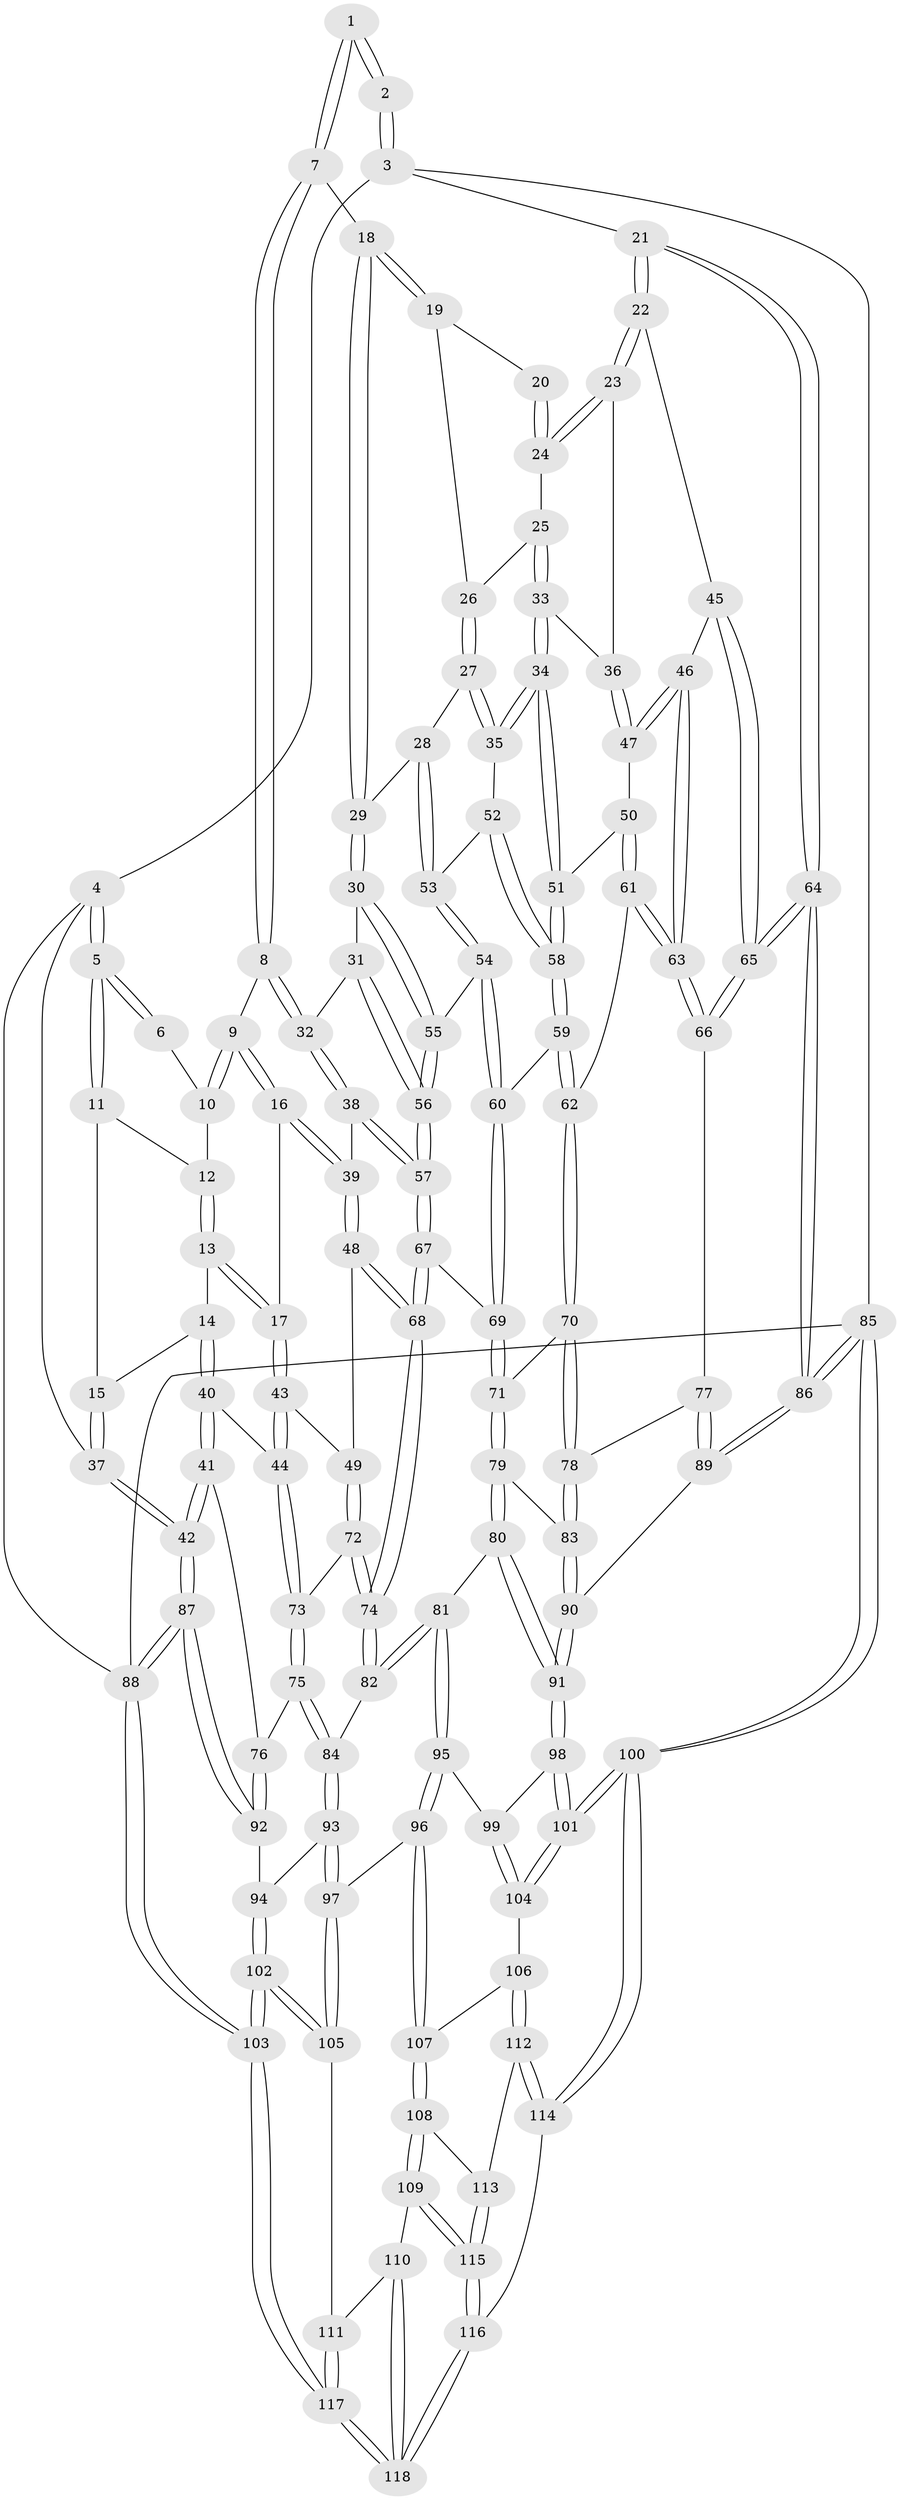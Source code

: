 // coarse degree distribution, {3: 0.2777777777777778, 4: 0.4444444444444444, 2: 0.08333333333333333, 5: 0.16666666666666666, 6: 0.027777777777777776}
// Generated by graph-tools (version 1.1) at 2025/38/03/04/25 23:38:34]
// undirected, 118 vertices, 292 edges
graph export_dot {
  node [color=gray90,style=filled];
  1 [pos="+0.34953919673700035+0"];
  2 [pos="+0.9620412027847184+0"];
  3 [pos="+1+0"];
  4 [pos="+0+0"];
  5 [pos="+0+0"];
  6 [pos="+0.1665693835607412+0"];
  7 [pos="+0.3836396579702231+0"];
  8 [pos="+0.3442134672171625+0.06962105116398944"];
  9 [pos="+0.2094107222722929+0.1724203055515303"];
  10 [pos="+0.1349186380152281+0.09038878837191733"];
  11 [pos="+0.05488795854315624+0.11289463933866116"];
  12 [pos="+0.11133495691731779+0.10922422807534446"];
  13 [pos="+0.08963683512893489+0.19301296726136022"];
  14 [pos="+0.0492324773246491+0.19744068290301145"];
  15 [pos="+0.026603934803250743+0.17964385942598446"];
  16 [pos="+0.20518909499149687+0.18902610325703714"];
  17 [pos="+0.13288261690854228+0.2173304361157687"];
  18 [pos="+0.481830886072403+0.07716690940245792"];
  19 [pos="+0.5905279826026955+0.09602404436142345"];
  20 [pos="+0.9065734654088293+0"];
  21 [pos="+1+0.18894597415860614"];
  22 [pos="+1+0.23233474873565033"];
  23 [pos="+0.8304918817111405+0.161513156410856"];
  24 [pos="+0.8409816744652876+0"];
  25 [pos="+0.6744388599162159+0.16139208948500308"];
  26 [pos="+0.6026053483758702+0.11117390106132244"];
  27 [pos="+0.5718182893935937+0.22380101693596177"];
  28 [pos="+0.5003340610999893+0.21338565741092344"];
  29 [pos="+0.4976568875583865+0.2124195101138387"];
  30 [pos="+0.45695743972697106+0.2539903796900885"];
  31 [pos="+0.37900341975283375+0.25592096923570434"];
  32 [pos="+0.35838277774789834+0.25032244086522587"];
  33 [pos="+0.6828462246738589+0.20560244821192425"];
  34 [pos="+0.6635876229432255+0.25422737851748306"];
  35 [pos="+0.6277545454726596+0.256980986479807"];
  36 [pos="+0.8191178942920024+0.19169236598808706"];
  37 [pos="+0+0.1120530538801236"];
  38 [pos="+0.3330451554537178+0.26814173337195146"];
  39 [pos="+0.2688267842428055+0.30551495328852335"];
  40 [pos="+0.02127062876113926+0.35592868932341293"];
  41 [pos="+0+0.38736351023428356"];
  42 [pos="+0+0.39996063468935744"];
  43 [pos="+0.11104545381288414+0.33104174106630274"];
  44 [pos="+0.06562149780069791+0.34846128466538734"];
  45 [pos="+0.8909237225096496+0.29358255046445036"];
  46 [pos="+0.8534136390277197+0.2945998063943607"];
  47 [pos="+0.8366002879102316+0.27089471992323394"];
  48 [pos="+0.26612606109869247+0.3121065475192417"];
  49 [pos="+0.22373804342929343+0.3481867215948349"];
  50 [pos="+0.6805458655776075+0.2799114546453171"];
  51 [pos="+0.6801530793499765+0.2794504867048339"];
  52 [pos="+0.5865002346450746+0.29998839402004424"];
  53 [pos="+0.5549865380166862+0.311969882370211"];
  54 [pos="+0.5159898551217991+0.34905763064446826"];
  55 [pos="+0.4905700807710473+0.3498605074735971"];
  56 [pos="+0.4334021061667742+0.4152971367215318"];
  57 [pos="+0.4276426621827894+0.42660059382852306"];
  58 [pos="+0.603436933316934+0.3639990687279205"];
  59 [pos="+0.6014062201807348+0.3897076055958827"];
  60 [pos="+0.5705392789523545+0.39119838417126934"];
  61 [pos="+0.7205341365810469+0.4075505834971167"];
  62 [pos="+0.6237645321512926+0.40210767843117146"];
  63 [pos="+0.7759883302627463+0.4582703007378391"];
  64 [pos="+1+0.6701296387587097"];
  65 [pos="+1+0.6564030003714854"];
  66 [pos="+0.7772809971958469+0.4627119002937393"];
  67 [pos="+0.42069359840542175+0.4430413725007987"];
  68 [pos="+0.40868512817081404+0.4511153204328156"];
  69 [pos="+0.5304745826163896+0.4748141302683139"];
  70 [pos="+0.5855807042380625+0.48765179641150763"];
  71 [pos="+0.5541932540630797+0.49808984057869754"];
  72 [pos="+0.2235311175452503+0.4501806680371251"];
  73 [pos="+0.1803804814707592+0.48805376126838385"];
  74 [pos="+0.37098337719877794+0.5156858184940334"];
  75 [pos="+0.14650520106746126+0.5385946231241246"];
  76 [pos="+0.130546785608154+0.5481463670811889"];
  77 [pos="+0.7428735419744629+0.4911701507135536"];
  78 [pos="+0.7028223426310397+0.5061744190795926"];
  79 [pos="+0.5526516194948784+0.5735513813324982"];
  80 [pos="+0.5047418465089951+0.6113208686971349"];
  81 [pos="+0.47425186430406147+0.6278599676473711"];
  82 [pos="+0.37115228797157196+0.5288703217709833"];
  83 [pos="+0.6167726667097098+0.5909080751995253"];
  84 [pos="+0.3043145809804635+0.5989127925796243"];
  85 [pos="+1+1"];
  86 [pos="+1+0.700843054419865"];
  87 [pos="+0+0.6070863036470786"];
  88 [pos="+0+1"];
  89 [pos="+0.7079757842698128+0.6404780919738231"];
  90 [pos="+0.6603934900437762+0.6784398786514593"];
  91 [pos="+0.6549401397167642+0.701410583875137"];
  92 [pos="+0.09769198990578346+0.6328697148896811"];
  93 [pos="+0.2722250655532982+0.7301997261534453"];
  94 [pos="+0.13053154162828745+0.6983866220753975"];
  95 [pos="+0.46535684137083155+0.7407613538322846"];
  96 [pos="+0.4285232663822658+0.7790640524281579"];
  97 [pos="+0.3106505845481967+0.7782080628317817"];
  98 [pos="+0.6515090690581189+0.7449951257289011"];
  99 [pos="+0.5707663503791983+0.7474560063014043"];
  100 [pos="+1+1"];
  101 [pos="+0.9535939068810362+1"];
  102 [pos="+0+0.997753003646141"];
  103 [pos="+0+1"];
  104 [pos="+0.5624756872092066+0.8891661431127792"];
  105 [pos="+0.27604515125142637+0.8527234733330136"];
  106 [pos="+0.5159703245753622+0.8715569133979632"];
  107 [pos="+0.44056402104716946+0.8074611271198939"];
  108 [pos="+0.43334309908980584+0.8609468301267635"];
  109 [pos="+0.3652159278473089+0.945165330747072"];
  110 [pos="+0.31461689941647003+0.9197231673728475"];
  111 [pos="+0.2876056738741203+0.8840475694890083"];
  112 [pos="+0.49738986419229103+0.9320698986702578"];
  113 [pos="+0.4400153260322386+0.9201729835822898"];
  114 [pos="+0.5139908674579193+1"];
  115 [pos="+0.4304929946122074+1"];
  116 [pos="+0.47023365593492167+1"];
  117 [pos="+0.16242905448062045+1"];
  118 [pos="+0.30124933626132877+1"];
  1 -- 2;
  1 -- 2;
  1 -- 7;
  1 -- 7;
  2 -- 3;
  2 -- 3;
  3 -- 4;
  3 -- 21;
  3 -- 85;
  4 -- 5;
  4 -- 5;
  4 -- 37;
  4 -- 88;
  5 -- 6;
  5 -- 6;
  5 -- 11;
  5 -- 11;
  6 -- 10;
  7 -- 8;
  7 -- 8;
  7 -- 18;
  8 -- 9;
  8 -- 32;
  8 -- 32;
  9 -- 10;
  9 -- 10;
  9 -- 16;
  9 -- 16;
  10 -- 12;
  11 -- 12;
  11 -- 15;
  12 -- 13;
  12 -- 13;
  13 -- 14;
  13 -- 17;
  13 -- 17;
  14 -- 15;
  14 -- 40;
  14 -- 40;
  15 -- 37;
  15 -- 37;
  16 -- 17;
  16 -- 39;
  16 -- 39;
  17 -- 43;
  17 -- 43;
  18 -- 19;
  18 -- 19;
  18 -- 29;
  18 -- 29;
  19 -- 20;
  19 -- 26;
  20 -- 24;
  20 -- 24;
  21 -- 22;
  21 -- 22;
  21 -- 64;
  21 -- 64;
  22 -- 23;
  22 -- 23;
  22 -- 45;
  23 -- 24;
  23 -- 24;
  23 -- 36;
  24 -- 25;
  25 -- 26;
  25 -- 33;
  25 -- 33;
  26 -- 27;
  26 -- 27;
  27 -- 28;
  27 -- 35;
  27 -- 35;
  28 -- 29;
  28 -- 53;
  28 -- 53;
  29 -- 30;
  29 -- 30;
  30 -- 31;
  30 -- 55;
  30 -- 55;
  31 -- 32;
  31 -- 56;
  31 -- 56;
  32 -- 38;
  32 -- 38;
  33 -- 34;
  33 -- 34;
  33 -- 36;
  34 -- 35;
  34 -- 35;
  34 -- 51;
  34 -- 51;
  35 -- 52;
  36 -- 47;
  36 -- 47;
  37 -- 42;
  37 -- 42;
  38 -- 39;
  38 -- 57;
  38 -- 57;
  39 -- 48;
  39 -- 48;
  40 -- 41;
  40 -- 41;
  40 -- 44;
  41 -- 42;
  41 -- 42;
  41 -- 76;
  42 -- 87;
  42 -- 87;
  43 -- 44;
  43 -- 44;
  43 -- 49;
  44 -- 73;
  44 -- 73;
  45 -- 46;
  45 -- 65;
  45 -- 65;
  46 -- 47;
  46 -- 47;
  46 -- 63;
  46 -- 63;
  47 -- 50;
  48 -- 49;
  48 -- 68;
  48 -- 68;
  49 -- 72;
  49 -- 72;
  50 -- 51;
  50 -- 61;
  50 -- 61;
  51 -- 58;
  51 -- 58;
  52 -- 53;
  52 -- 58;
  52 -- 58;
  53 -- 54;
  53 -- 54;
  54 -- 55;
  54 -- 60;
  54 -- 60;
  55 -- 56;
  55 -- 56;
  56 -- 57;
  56 -- 57;
  57 -- 67;
  57 -- 67;
  58 -- 59;
  58 -- 59;
  59 -- 60;
  59 -- 62;
  59 -- 62;
  60 -- 69;
  60 -- 69;
  61 -- 62;
  61 -- 63;
  61 -- 63;
  62 -- 70;
  62 -- 70;
  63 -- 66;
  63 -- 66;
  64 -- 65;
  64 -- 65;
  64 -- 86;
  64 -- 86;
  65 -- 66;
  65 -- 66;
  66 -- 77;
  67 -- 68;
  67 -- 68;
  67 -- 69;
  68 -- 74;
  68 -- 74;
  69 -- 71;
  69 -- 71;
  70 -- 71;
  70 -- 78;
  70 -- 78;
  71 -- 79;
  71 -- 79;
  72 -- 73;
  72 -- 74;
  72 -- 74;
  73 -- 75;
  73 -- 75;
  74 -- 82;
  74 -- 82;
  75 -- 76;
  75 -- 84;
  75 -- 84;
  76 -- 92;
  76 -- 92;
  77 -- 78;
  77 -- 89;
  77 -- 89;
  78 -- 83;
  78 -- 83;
  79 -- 80;
  79 -- 80;
  79 -- 83;
  80 -- 81;
  80 -- 91;
  80 -- 91;
  81 -- 82;
  81 -- 82;
  81 -- 95;
  81 -- 95;
  82 -- 84;
  83 -- 90;
  83 -- 90;
  84 -- 93;
  84 -- 93;
  85 -- 86;
  85 -- 86;
  85 -- 100;
  85 -- 100;
  85 -- 88;
  86 -- 89;
  86 -- 89;
  87 -- 88;
  87 -- 88;
  87 -- 92;
  87 -- 92;
  88 -- 103;
  88 -- 103;
  89 -- 90;
  90 -- 91;
  90 -- 91;
  91 -- 98;
  91 -- 98;
  92 -- 94;
  93 -- 94;
  93 -- 97;
  93 -- 97;
  94 -- 102;
  94 -- 102;
  95 -- 96;
  95 -- 96;
  95 -- 99;
  96 -- 97;
  96 -- 107;
  96 -- 107;
  97 -- 105;
  97 -- 105;
  98 -- 99;
  98 -- 101;
  98 -- 101;
  99 -- 104;
  99 -- 104;
  100 -- 101;
  100 -- 101;
  100 -- 114;
  100 -- 114;
  101 -- 104;
  101 -- 104;
  102 -- 103;
  102 -- 103;
  102 -- 105;
  102 -- 105;
  103 -- 117;
  103 -- 117;
  104 -- 106;
  105 -- 111;
  106 -- 107;
  106 -- 112;
  106 -- 112;
  107 -- 108;
  107 -- 108;
  108 -- 109;
  108 -- 109;
  108 -- 113;
  109 -- 110;
  109 -- 115;
  109 -- 115;
  110 -- 111;
  110 -- 118;
  110 -- 118;
  111 -- 117;
  111 -- 117;
  112 -- 113;
  112 -- 114;
  112 -- 114;
  113 -- 115;
  113 -- 115;
  114 -- 116;
  115 -- 116;
  115 -- 116;
  116 -- 118;
  116 -- 118;
  117 -- 118;
  117 -- 118;
}
